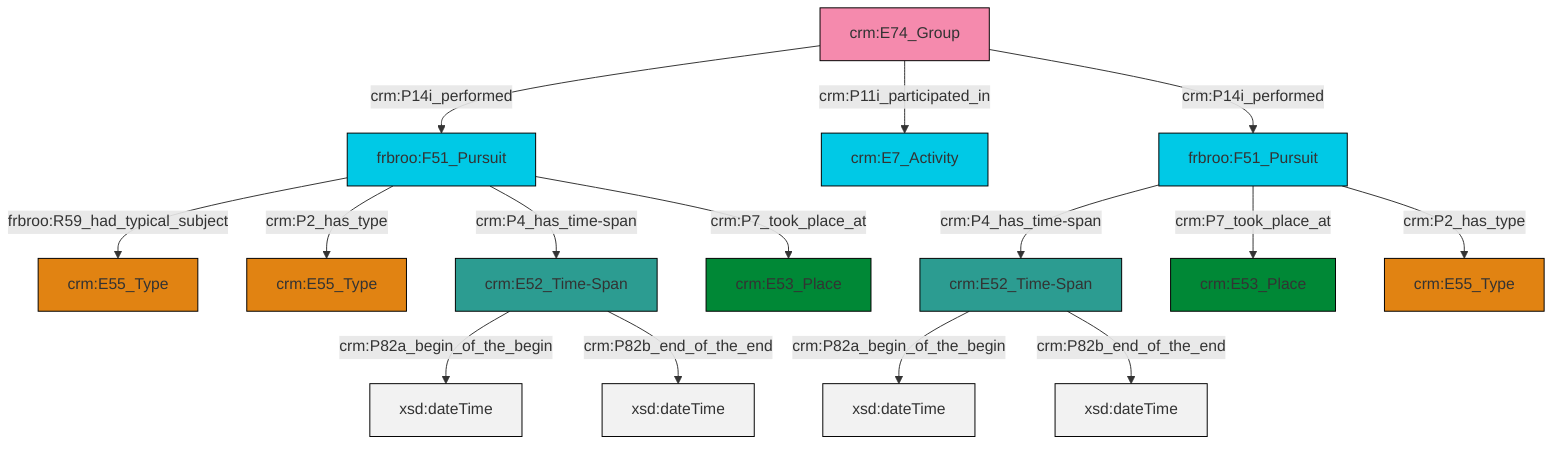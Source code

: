 graph TD
classDef Literal fill:#f2f2f2,stroke:#000000;
classDef CRM_Entity fill:#FFFFFF,stroke:#000000;
classDef Temporal_Entity fill:#00C9E6, stroke:#000000;
classDef Type fill:#E18312, stroke:#000000;
classDef Time-Span fill:#2C9C91, stroke:#000000;
classDef Appellation fill:#FFEB7F, stroke:#000000;
classDef Place fill:#008836, stroke:#000000;
classDef Persistent_Item fill:#B266B2, stroke:#000000;
classDef Conceptual_Object fill:#FFD700, stroke:#000000;
classDef Physical_Thing fill:#D2B48C, stroke:#000000;
classDef Actor fill:#f58aad, stroke:#000000;
classDef PC_Classes fill:#4ce600, stroke:#000000;
classDef Multi fill:#cccccc,stroke:#000000;

0["frbroo:F51_Pursuit"]:::Temporal_Entity -->|frbroo:R59_had_typical_subject| 1["crm:E55_Type"]:::Type
2["frbroo:F51_Pursuit"]:::Temporal_Entity -->|crm:P4_has_time-span| 3["crm:E52_Time-Span"]:::Time-Span
4["crm:E74_Group"]:::Actor -->|crm:P14i_performed| 0["frbroo:F51_Pursuit"]:::Temporal_Entity
0["frbroo:F51_Pursuit"]:::Temporal_Entity -->|crm:P2_has_type| 5["crm:E55_Type"]:::Type
6["crm:E52_Time-Span"]:::Time-Span -->|crm:P82a_begin_of_the_begin| 7[xsd:dateTime]:::Literal
3["crm:E52_Time-Span"]:::Time-Span -->|crm:P82a_begin_of_the_begin| 8[xsd:dateTime]:::Literal
2["frbroo:F51_Pursuit"]:::Temporal_Entity -->|crm:P7_took_place_at| 9["crm:E53_Place"]:::Place
0["frbroo:F51_Pursuit"]:::Temporal_Entity -->|crm:P4_has_time-span| 6["crm:E52_Time-Span"]:::Time-Span
4["crm:E74_Group"]:::Actor -->|crm:P11i_participated_in| 19["crm:E7_Activity"]:::Temporal_Entity
2["frbroo:F51_Pursuit"]:::Temporal_Entity -->|crm:P2_has_type| 10["crm:E55_Type"]:::Type
6["crm:E52_Time-Span"]:::Time-Span -->|crm:P82b_end_of_the_end| 25[xsd:dateTime]:::Literal
0["frbroo:F51_Pursuit"]:::Temporal_Entity -->|crm:P7_took_place_at| 14["crm:E53_Place"]:::Place
3["crm:E52_Time-Span"]:::Time-Span -->|crm:P82b_end_of_the_end| 27[xsd:dateTime]:::Literal
4["crm:E74_Group"]:::Actor -->|crm:P14i_performed| 2["frbroo:F51_Pursuit"]:::Temporal_Entity